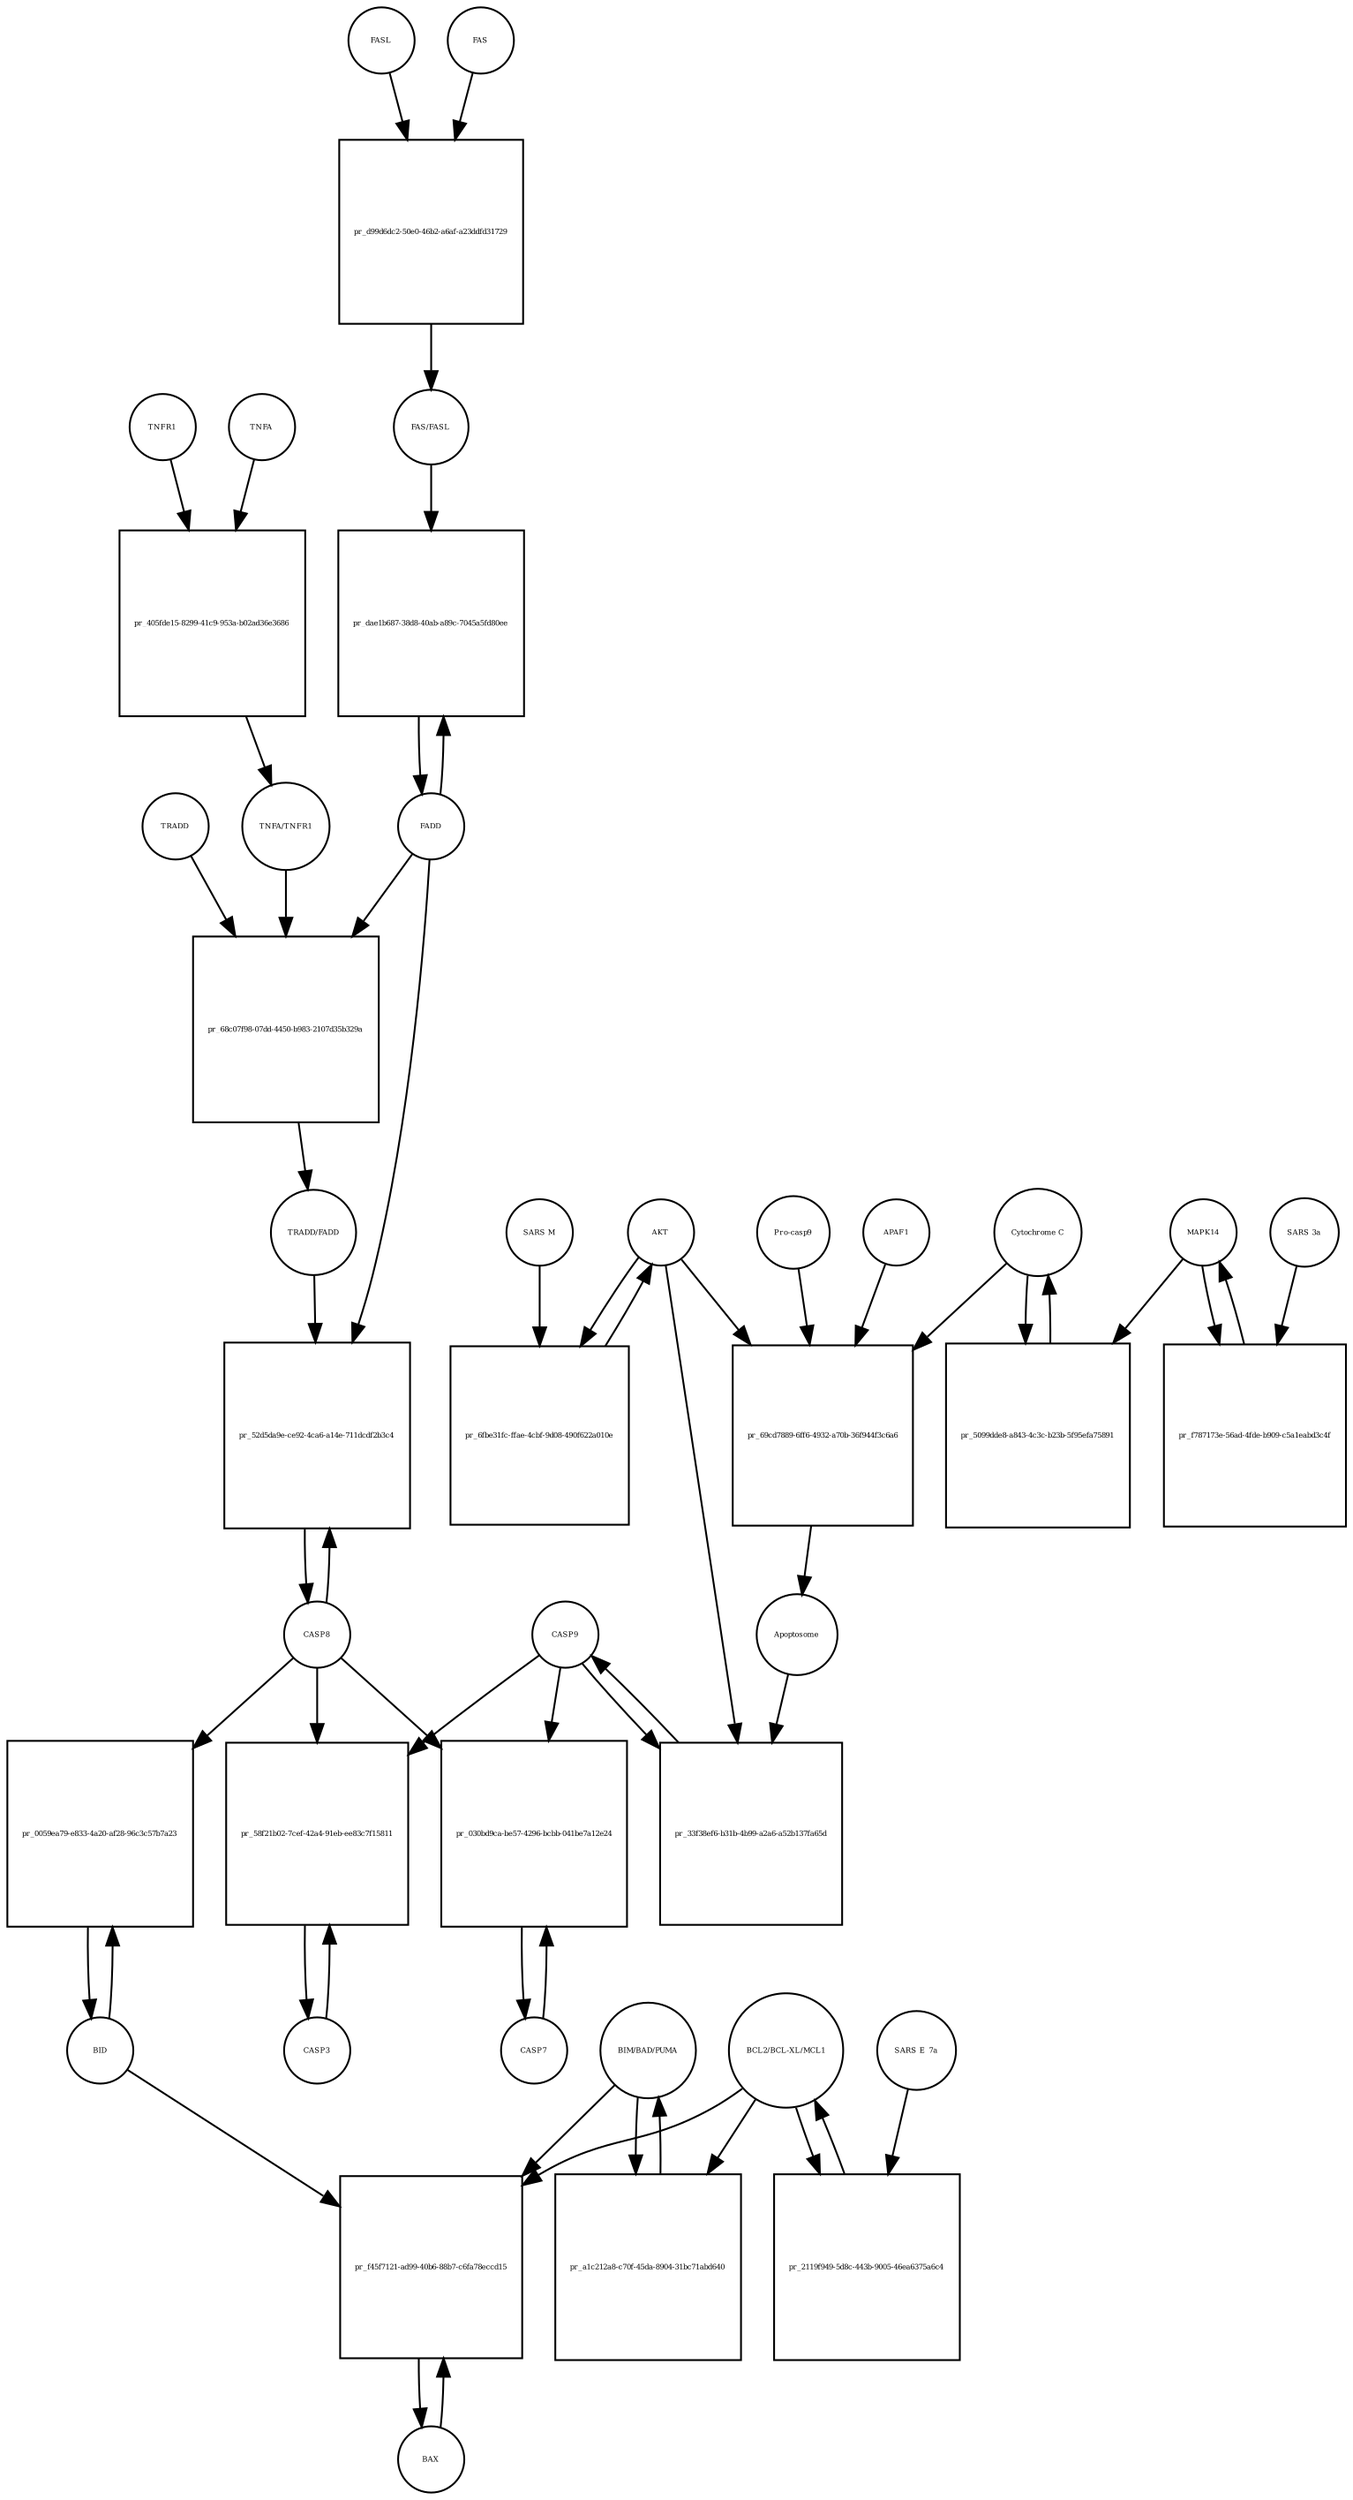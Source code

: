 strict digraph  {
FASL [annotation="", bipartite=0, cls=macromolecule, fontsize=4, label=FASL, shape=circle];
"pr_d99d6dc2-50e0-46b2-a6af-a23ddfd31729" [annotation="", bipartite=1, cls=process, fontsize=4, label="pr_d99d6dc2-50e0-46b2-a6af-a23ddfd31729", shape=square];
FAS [annotation="", bipartite=0, cls=macromolecule, fontsize=4, label=FAS, shape=circle];
"FAS/FASL" [annotation="", bipartite=0, cls=complex, fontsize=4, label="FAS/FASL", shape=circle];
TNFA [annotation="", bipartite=0, cls=macromolecule, fontsize=4, label=TNFA, shape=circle];
"pr_405fde15-8299-41c9-953a-b02ad36e3686" [annotation="", bipartite=1, cls=process, fontsize=4, label="pr_405fde15-8299-41c9-953a-b02ad36e3686", shape=square];
TNFR1 [annotation="", bipartite=0, cls=macromolecule, fontsize=4, label=TNFR1, shape=circle];
"TNFA/TNFR1" [annotation="", bipartite=0, cls=complex, fontsize=4, label="TNFA/TNFR1", shape=circle];
FADD [annotation="", bipartite=0, cls=macromolecule, fontsize=4, label=FADD, shape=circle];
"pr_dae1b687-38d8-40ab-a89c-7045a5fd80ee" [annotation="", bipartite=1, cls=process, fontsize=4, label="pr_dae1b687-38d8-40ab-a89c-7045a5fd80ee", shape=square];
CASP8 [annotation="", bipartite=0, cls=macromolecule, fontsize=4, label=CASP8, shape=circle];
"pr_52d5da9e-ce92-4ca6-a14e-711dcdf2b3c4" [annotation="", bipartite=1, cls=process, fontsize=4, label="pr_52d5da9e-ce92-4ca6-a14e-711dcdf2b3c4", shape=square];
"TRADD/FADD" [annotation="", bipartite=0, cls=complex, fontsize=4, label="TRADD/FADD", shape=circle];
CASP3 [annotation="", bipartite=0, cls=macromolecule, fontsize=4, label=CASP3, shape=circle];
"pr_58f21b02-7cef-42a4-91eb-ee83c7f15811" [annotation="", bipartite=1, cls=process, fontsize=4, label="pr_58f21b02-7cef-42a4-91eb-ee83c7f15811", shape=square];
CASP9 [annotation="", bipartite=0, cls=macromolecule, fontsize=4, label=CASP9, shape=circle];
"pr_33f38ef6-b31b-4b99-a2a6-a52b137fa65d" [annotation="", bipartite=1, cls=process, fontsize=4, label="pr_33f38ef6-b31b-4b99-a2a6-a52b137fa65d", shape=square];
Apoptosome [annotation="", bipartite=0, cls=complex, fontsize=4, label=Apoptosome, shape=circle];
AKT [annotation="", bipartite=0, cls=macromolecule, fontsize=4, label=AKT, shape=circle];
BID [annotation="", bipartite=0, cls=macromolecule, fontsize=4, label=BID, shape=circle];
"pr_0059ea79-e833-4a20-af28-96c3c57b7a23" [annotation="", bipartite=1, cls=process, fontsize=4, label="pr_0059ea79-e833-4a20-af28-96c3c57b7a23", shape=square];
BAX [annotation="", bipartite=0, cls=macromolecule, fontsize=4, label=BAX, shape=circle];
"pr_f45f7121-ad99-40b6-88b7-c6fa78eccd15" [annotation="", bipartite=1, cls=process, fontsize=4, label="pr_f45f7121-ad99-40b6-88b7-c6fa78eccd15", shape=square];
"BIM/BAD/PUMA" [annotation="", bipartite=0, cls=complex, fontsize=4, label="BIM/BAD/PUMA", shape=circle];
"BCL2/BCL-XL/MCL1" [annotation="", bipartite=0, cls=complex, fontsize=4, label="BCL2/BCL-XL/MCL1", shape=circle];
"Cytochrome C" [annotation="", bipartite=0, cls=macromolecule, fontsize=4, label="Cytochrome C", shape=circle];
"pr_5099dde8-a843-4c3c-b23b-5f95efa75891" [annotation="", bipartite=1, cls=process, fontsize=4, label="pr_5099dde8-a843-4c3c-b23b-5f95efa75891", shape=square];
MAPK14 [annotation="", bipartite=0, cls=macromolecule, fontsize=4, label=MAPK14, shape=circle];
APAF1 [annotation="", bipartite=0, cls=macromolecule, fontsize=4, label=APAF1, shape=circle];
"pr_69cd7889-6ff6-4932-a70b-36f944f3c6a6" [annotation="", bipartite=1, cls=process, fontsize=4, label="pr_69cd7889-6ff6-4932-a70b-36f944f3c6a6", shape=square];
"Pro-casp9" [annotation="", bipartite=0, cls=macromolecule, fontsize=4, label="Pro-casp9", shape=circle];
CASP7 [annotation="", bipartite=0, cls=macromolecule, fontsize=4, label=CASP7, shape=circle];
"pr_030bd9ca-be57-4296-bcbb-041be7a12e24" [annotation="", bipartite=1, cls=process, fontsize=4, label="pr_030bd9ca-be57-4296-bcbb-041be7a12e24", shape=square];
"pr_6fbe31fc-ffae-4cbf-9d08-490f622a010e" [annotation="", bipartite=1, cls=process, fontsize=4, label="pr_6fbe31fc-ffae-4cbf-9d08-490f622a010e", shape=square];
"SARS M" [annotation="", bipartite=0, cls=macromolecule, fontsize=4, label="SARS M", shape=circle];
"pr_68c07f98-07dd-4450-b983-2107d35b329a" [annotation="", bipartite=1, cls=process, fontsize=4, label="pr_68c07f98-07dd-4450-b983-2107d35b329a", shape=square];
TRADD [annotation="", bipartite=0, cls=macromolecule, fontsize=4, label=TRADD, shape=circle];
"pr_f787173e-56ad-4fde-b909-c5a1eabd3c4f" [annotation="", bipartite=1, cls=process, fontsize=4, label="pr_f787173e-56ad-4fde-b909-c5a1eabd3c4f", shape=square];
"SARS 3a" [annotation="", bipartite=0, cls=macromolecule, fontsize=4, label="SARS 3a", shape=circle];
"pr_a1c212a8-c70f-45da-8904-31bc71abd640" [annotation="", bipartite=1, cls=process, fontsize=4, label="pr_a1c212a8-c70f-45da-8904-31bc71abd640", shape=square];
"pr_2119f949-5d8c-443b-9005-46ea6375a6c4" [annotation="", bipartite=1, cls=process, fontsize=4, label="pr_2119f949-5d8c-443b-9005-46ea6375a6c4", shape=square];
"SARS E_7a" [annotation="", bipartite=0, cls=macromolecule, fontsize=4, label="SARS E_7a", shape=circle];
FASL -> "pr_d99d6dc2-50e0-46b2-a6af-a23ddfd31729"  [annotation="", interaction_type=consumption];
"pr_d99d6dc2-50e0-46b2-a6af-a23ddfd31729" -> "FAS/FASL"  [annotation="", interaction_type=production];
FAS -> "pr_d99d6dc2-50e0-46b2-a6af-a23ddfd31729"  [annotation="", interaction_type=consumption];
"FAS/FASL" -> "pr_dae1b687-38d8-40ab-a89c-7045a5fd80ee"  [annotation="urn_miriam_kegg.pathway_hsa04210", interaction_type=catalysis];
TNFA -> "pr_405fde15-8299-41c9-953a-b02ad36e3686"  [annotation="", interaction_type=consumption];
"pr_405fde15-8299-41c9-953a-b02ad36e3686" -> "TNFA/TNFR1"  [annotation="", interaction_type=production];
TNFR1 -> "pr_405fde15-8299-41c9-953a-b02ad36e3686"  [annotation="", interaction_type=consumption];
"TNFA/TNFR1" -> "pr_68c07f98-07dd-4450-b983-2107d35b329a"  [annotation="urn_miriam_kegg.pathway_hsa04210", interaction_type=catalysis];
FADD -> "pr_dae1b687-38d8-40ab-a89c-7045a5fd80ee"  [annotation="", interaction_type=consumption];
FADD -> "pr_52d5da9e-ce92-4ca6-a14e-711dcdf2b3c4"  [annotation="urn_miriam_kegg.pathway_hsa04210", interaction_type=catalysis];
FADD -> "pr_68c07f98-07dd-4450-b983-2107d35b329a"  [annotation="", interaction_type=consumption];
"pr_dae1b687-38d8-40ab-a89c-7045a5fd80ee" -> FADD  [annotation="", interaction_type=production];
CASP8 -> "pr_52d5da9e-ce92-4ca6-a14e-711dcdf2b3c4"  [annotation="", interaction_type=consumption];
CASP8 -> "pr_58f21b02-7cef-42a4-91eb-ee83c7f15811"  [annotation="urn_miriam_kegg.pathway_hsa04210", interaction_type=catalysis];
CASP8 -> "pr_0059ea79-e833-4a20-af28-96c3c57b7a23"  [annotation="urn_miriam_kegg.pathway_hsa04210", interaction_type=catalysis];
CASP8 -> "pr_030bd9ca-be57-4296-bcbb-041be7a12e24"  [annotation="urn_miriam_kegg.pathway_hsa04210", interaction_type=catalysis];
"pr_52d5da9e-ce92-4ca6-a14e-711dcdf2b3c4" -> CASP8  [annotation="", interaction_type=production];
"TRADD/FADD" -> "pr_52d5da9e-ce92-4ca6-a14e-711dcdf2b3c4"  [annotation="urn_miriam_kegg.pathway_hsa04210", interaction_type=catalysis];
CASP3 -> "pr_58f21b02-7cef-42a4-91eb-ee83c7f15811"  [annotation="", interaction_type=consumption];
"pr_58f21b02-7cef-42a4-91eb-ee83c7f15811" -> CASP3  [annotation="", interaction_type=production];
CASP9 -> "pr_58f21b02-7cef-42a4-91eb-ee83c7f15811"  [annotation="urn_miriam_kegg.pathway_hsa04210", interaction_type=catalysis];
CASP9 -> "pr_33f38ef6-b31b-4b99-a2a6-a52b137fa65d"  [annotation="", interaction_type=consumption];
CASP9 -> "pr_030bd9ca-be57-4296-bcbb-041be7a12e24"  [annotation="urn_miriam_kegg.pathway_hsa04210", interaction_type=catalysis];
"pr_33f38ef6-b31b-4b99-a2a6-a52b137fa65d" -> CASP9  [annotation="", interaction_type=production];
Apoptosome -> "pr_33f38ef6-b31b-4b99-a2a6-a52b137fa65d"  [annotation="urn_miriam_kegg.pathway_hsa04210", interaction_type=catalysis];
AKT -> "pr_33f38ef6-b31b-4b99-a2a6-a52b137fa65d"  [annotation="urn_miriam_kegg.pathway_hsa04210", interaction_type=inhibition];
AKT -> "pr_69cd7889-6ff6-4932-a70b-36f944f3c6a6"  [annotation="urn_miriam_kegg.pathway_hsa04210", interaction_type=inhibition];
AKT -> "pr_6fbe31fc-ffae-4cbf-9d08-490f622a010e"  [annotation="", interaction_type=consumption];
BID -> "pr_0059ea79-e833-4a20-af28-96c3c57b7a23"  [annotation="", interaction_type=consumption];
BID -> "pr_f45f7121-ad99-40b6-88b7-c6fa78eccd15"  [annotation=urn_miriam_pubmed_31226023, interaction_type=catalysis];
"pr_0059ea79-e833-4a20-af28-96c3c57b7a23" -> BID  [annotation="", interaction_type=production];
BAX -> "pr_f45f7121-ad99-40b6-88b7-c6fa78eccd15"  [annotation="", interaction_type=consumption];
"pr_f45f7121-ad99-40b6-88b7-c6fa78eccd15" -> BAX  [annotation="", interaction_type=production];
"BIM/BAD/PUMA" -> "pr_f45f7121-ad99-40b6-88b7-c6fa78eccd15"  [annotation=urn_miriam_pubmed_31226023, interaction_type=catalysis];
"BIM/BAD/PUMA" -> "pr_a1c212a8-c70f-45da-8904-31bc71abd640"  [annotation="", interaction_type=consumption];
"BCL2/BCL-XL/MCL1" -> "pr_f45f7121-ad99-40b6-88b7-c6fa78eccd15"  [annotation=urn_miriam_pubmed_31226023, interaction_type=inhibition];
"BCL2/BCL-XL/MCL1" -> "pr_a1c212a8-c70f-45da-8904-31bc71abd640"  [annotation="", interaction_type=inhibition];
"BCL2/BCL-XL/MCL1" -> "pr_2119f949-5d8c-443b-9005-46ea6375a6c4"  [annotation="", interaction_type=consumption];
"Cytochrome C" -> "pr_5099dde8-a843-4c3c-b23b-5f95efa75891"  [annotation="", interaction_type=consumption];
"Cytochrome C" -> "pr_69cd7889-6ff6-4932-a70b-36f944f3c6a6"  [annotation="", interaction_type=consumption];
"pr_5099dde8-a843-4c3c-b23b-5f95efa75891" -> "Cytochrome C"  [annotation="", interaction_type=production];
MAPK14 -> "pr_5099dde8-a843-4c3c-b23b-5f95efa75891"  [annotation="urn_miriam_kegg.pathway_hsa04210|urn_miriam_pubmed_31226023", interaction_type=catalysis];
MAPK14 -> "pr_f787173e-56ad-4fde-b909-c5a1eabd3c4f"  [annotation="", interaction_type=consumption];
APAF1 -> "pr_69cd7889-6ff6-4932-a70b-36f944f3c6a6"  [annotation="", interaction_type=consumption];
"pr_69cd7889-6ff6-4932-a70b-36f944f3c6a6" -> Apoptosome  [annotation="", interaction_type=production];
"Pro-casp9" -> "pr_69cd7889-6ff6-4932-a70b-36f944f3c6a6"  [annotation="", interaction_type=consumption];
CASP7 -> "pr_030bd9ca-be57-4296-bcbb-041be7a12e24"  [annotation="", interaction_type=consumption];
"pr_030bd9ca-be57-4296-bcbb-041be7a12e24" -> CASP7  [annotation="", interaction_type=production];
"pr_6fbe31fc-ffae-4cbf-9d08-490f622a010e" -> AKT  [annotation="", interaction_type=production];
"SARS M" -> "pr_6fbe31fc-ffae-4cbf-9d08-490f622a010e"  [annotation=urn_miriam_pubmed_31226023, interaction_type=inhibition];
"pr_68c07f98-07dd-4450-b983-2107d35b329a" -> "TRADD/FADD"  [annotation="", interaction_type=production];
TRADD -> "pr_68c07f98-07dd-4450-b983-2107d35b329a"  [annotation="", interaction_type=consumption];
"pr_f787173e-56ad-4fde-b909-c5a1eabd3c4f" -> MAPK14  [annotation="", interaction_type=production];
"SARS 3a" -> "pr_f787173e-56ad-4fde-b909-c5a1eabd3c4f"  [annotation=urn_miriam_pubmed_31226023, interaction_type=catalysis];
"pr_a1c212a8-c70f-45da-8904-31bc71abd640" -> "BIM/BAD/PUMA"  [annotation="", interaction_type=production];
"pr_2119f949-5d8c-443b-9005-46ea6375a6c4" -> "BCL2/BCL-XL/MCL1"  [annotation="", interaction_type=production];
"SARS E_7a" -> "pr_2119f949-5d8c-443b-9005-46ea6375a6c4"  [annotation="", interaction_type=inhibition];
}

